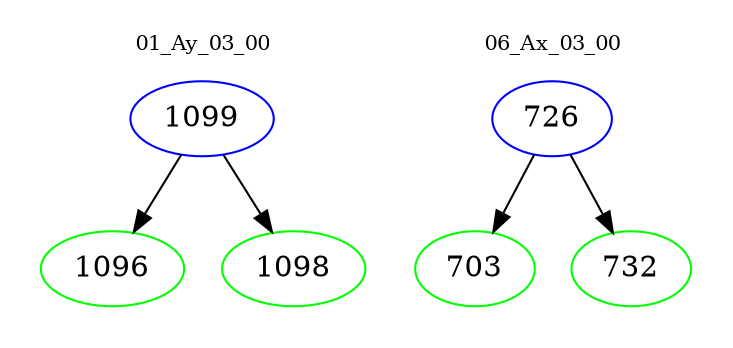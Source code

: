 digraph{
subgraph cluster_0 {
color = white
label = "01_Ay_03_00";
fontsize=10;
T0_1099 [label="1099", color="blue"]
T0_1099 -> T0_1096 [color="black"]
T0_1096 [label="1096", color="green"]
T0_1099 -> T0_1098 [color="black"]
T0_1098 [label="1098", color="green"]
}
subgraph cluster_1 {
color = white
label = "06_Ax_03_00";
fontsize=10;
T1_726 [label="726", color="blue"]
T1_726 -> T1_703 [color="black"]
T1_703 [label="703", color="green"]
T1_726 -> T1_732 [color="black"]
T1_732 [label="732", color="green"]
}
}
